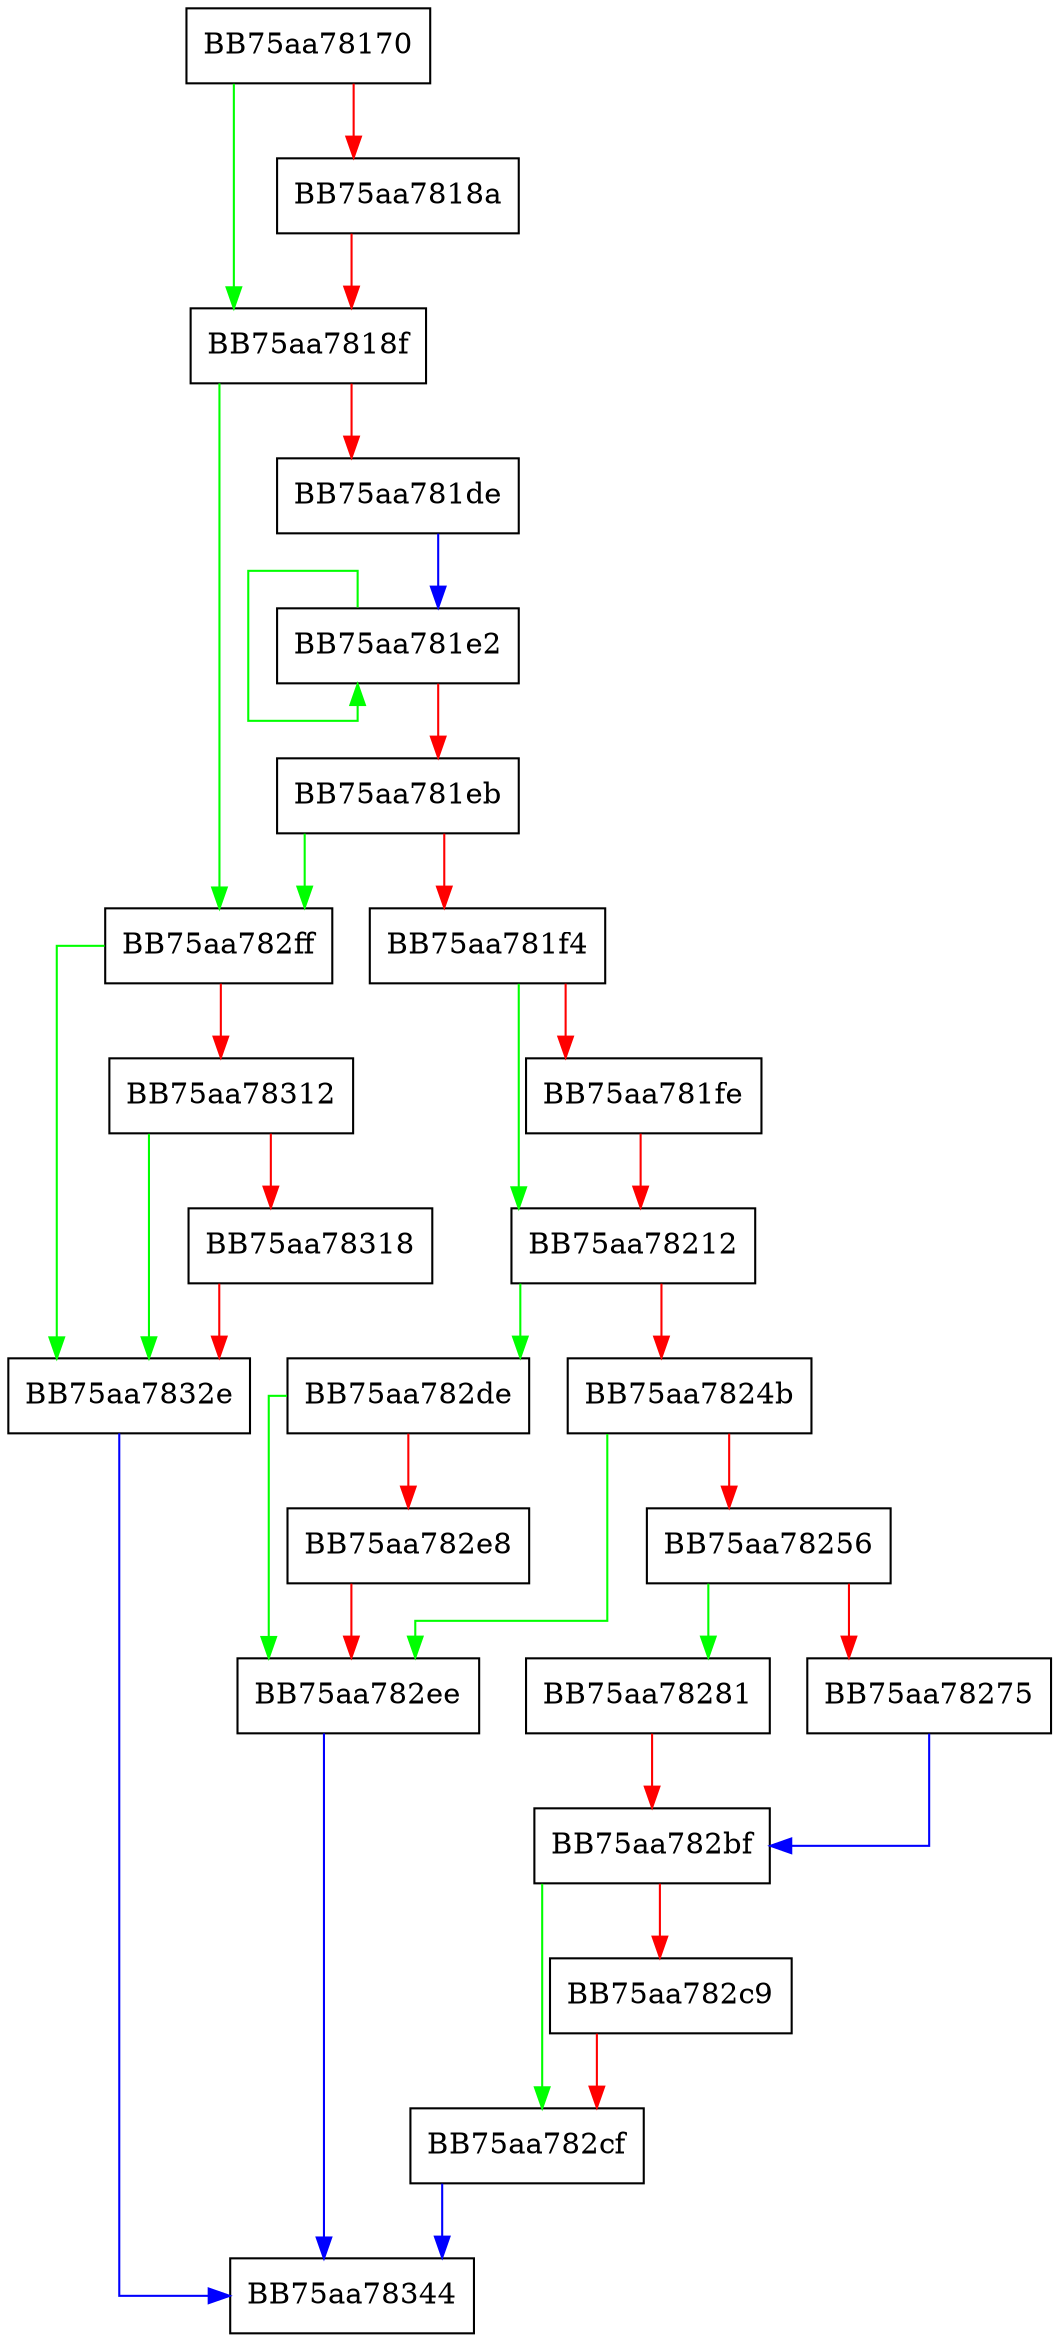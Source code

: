digraph HandleGenStreamMetadata {
  node [shape="box"];
  graph [splines=ortho];
  BB75aa78170 -> BB75aa7818f [color="green"];
  BB75aa78170 -> BB75aa7818a [color="red"];
  BB75aa7818a -> BB75aa7818f [color="red"];
  BB75aa7818f -> BB75aa782ff [color="green"];
  BB75aa7818f -> BB75aa781de [color="red"];
  BB75aa781de -> BB75aa781e2 [color="blue"];
  BB75aa781e2 -> BB75aa781e2 [color="green"];
  BB75aa781e2 -> BB75aa781eb [color="red"];
  BB75aa781eb -> BB75aa782ff [color="green"];
  BB75aa781eb -> BB75aa781f4 [color="red"];
  BB75aa781f4 -> BB75aa78212 [color="green"];
  BB75aa781f4 -> BB75aa781fe [color="red"];
  BB75aa781fe -> BB75aa78212 [color="red"];
  BB75aa78212 -> BB75aa782de [color="green"];
  BB75aa78212 -> BB75aa7824b [color="red"];
  BB75aa7824b -> BB75aa782ee [color="green"];
  BB75aa7824b -> BB75aa78256 [color="red"];
  BB75aa78256 -> BB75aa78281 [color="green"];
  BB75aa78256 -> BB75aa78275 [color="red"];
  BB75aa78275 -> BB75aa782bf [color="blue"];
  BB75aa78281 -> BB75aa782bf [color="red"];
  BB75aa782bf -> BB75aa782cf [color="green"];
  BB75aa782bf -> BB75aa782c9 [color="red"];
  BB75aa782c9 -> BB75aa782cf [color="red"];
  BB75aa782cf -> BB75aa78344 [color="blue"];
  BB75aa782de -> BB75aa782ee [color="green"];
  BB75aa782de -> BB75aa782e8 [color="red"];
  BB75aa782e8 -> BB75aa782ee [color="red"];
  BB75aa782ee -> BB75aa78344 [color="blue"];
  BB75aa782ff -> BB75aa7832e [color="green"];
  BB75aa782ff -> BB75aa78312 [color="red"];
  BB75aa78312 -> BB75aa7832e [color="green"];
  BB75aa78312 -> BB75aa78318 [color="red"];
  BB75aa78318 -> BB75aa7832e [color="red"];
  BB75aa7832e -> BB75aa78344 [color="blue"];
}